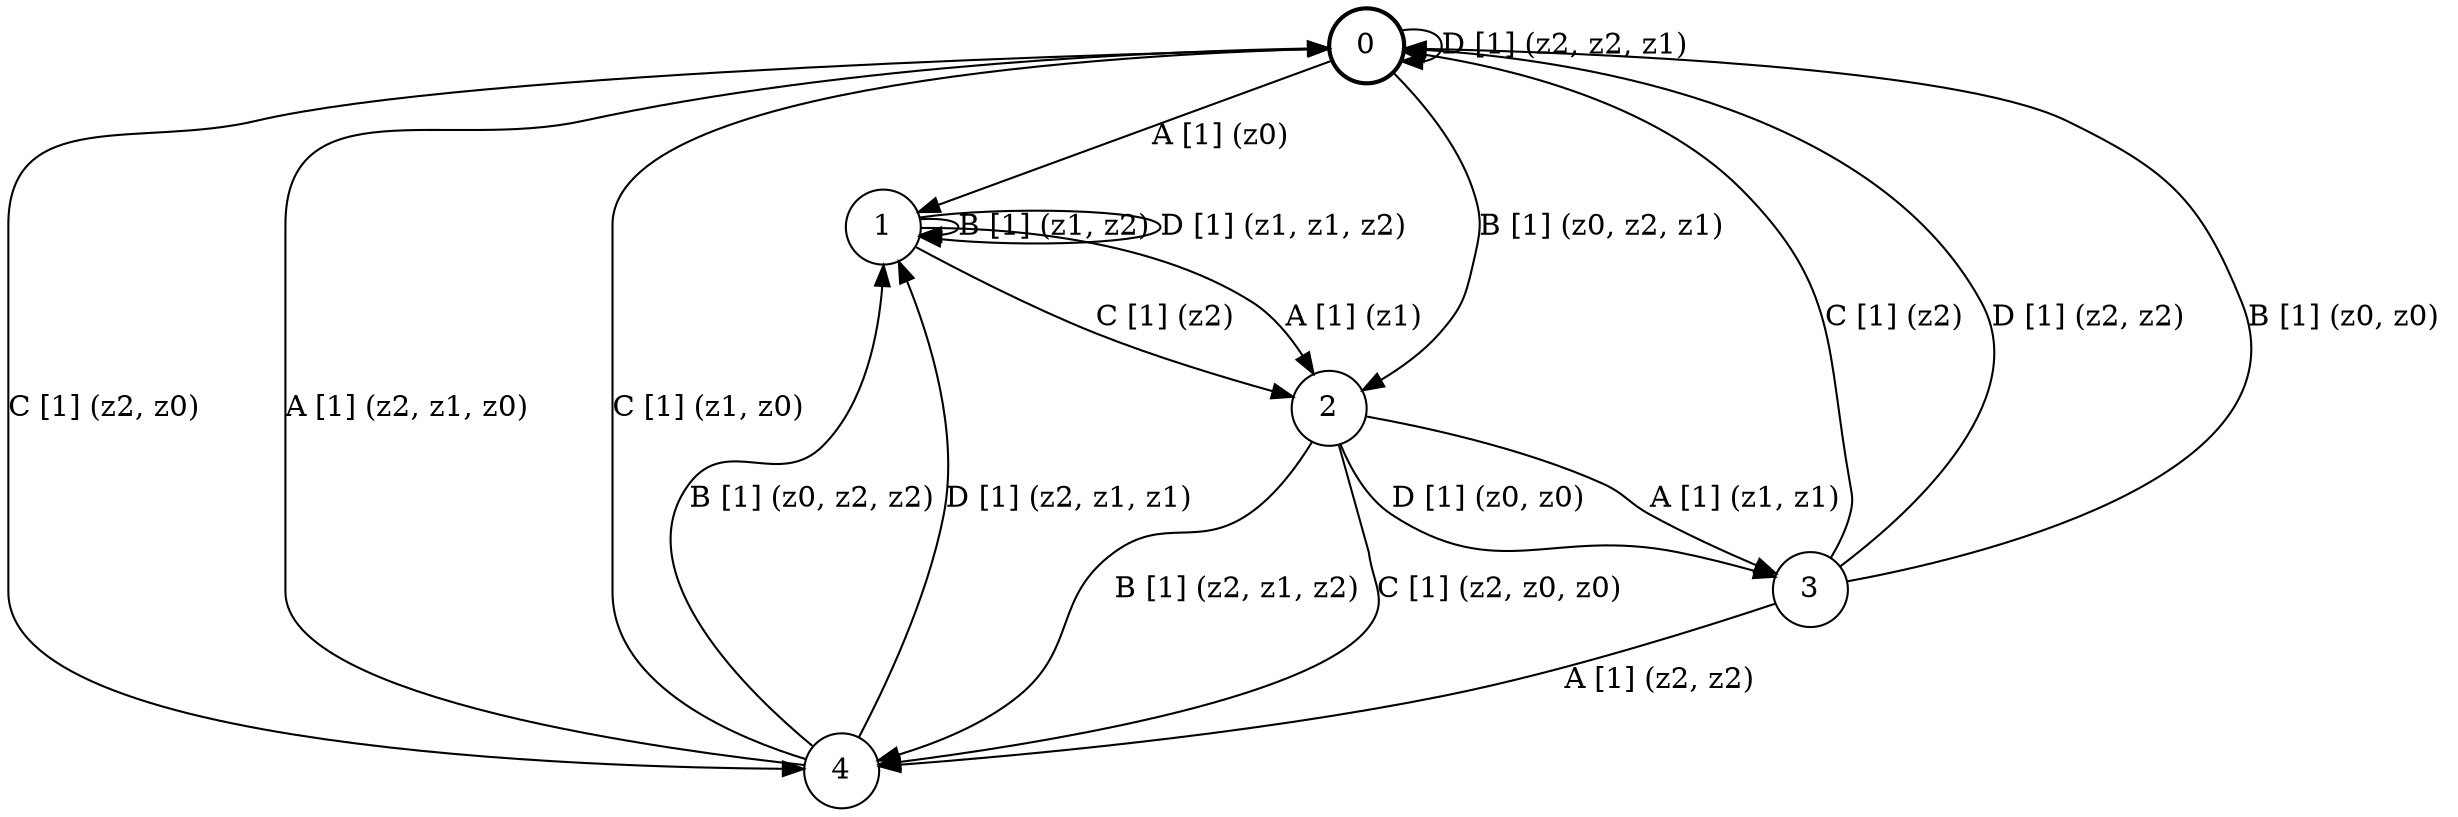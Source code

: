 # generated file, don't try to modify
# command: dot -Tpng <filename> > tree.png
digraph Automaton {
    node [shape = circle];
    0 [style = "bold"];
    0 -> 1 [label = "A [1] (z0) "];
    0 -> 2 [label = "B [1] (z0, z2, z1) "];
    0 -> 4 [label = "C [1] (z2, z0) "];
    0 -> 0 [label = "D [1] (z2, z2, z1) "];
    1 -> 2 [label = "A [1] (z1) "];
    1 -> 1 [label = "B [1] (z1, z2) "];
    1 -> 2 [label = "C [1] (z2) "];
    1 -> 1 [label = "D [1] (z1, z1, z2) "];
    2 -> 3 [label = "A [1] (z1, z1) "];
    2 -> 4 [label = "B [1] (z2, z1, z2) "];
    2 -> 4 [label = "C [1] (z2, z0, z0) "];
    2 -> 3 [label = "D [1] (z0, z0) "];
    3 -> 4 [label = "A [1] (z2, z2) "];
    3 -> 0 [label = "B [1] (z0, z0) "];
    3 -> 0 [label = "C [1] (z2) "];
    3 -> 0 [label = "D [1] (z2, z2) "];
    4 -> 0 [label = "A [1] (z2, z1, z0) "];
    4 -> 1 [label = "B [1] (z0, z2, z2) "];
    4 -> 0 [label = "C [1] (z1, z0) "];
    4 -> 1 [label = "D [1] (z2, z1, z1) "];
}
